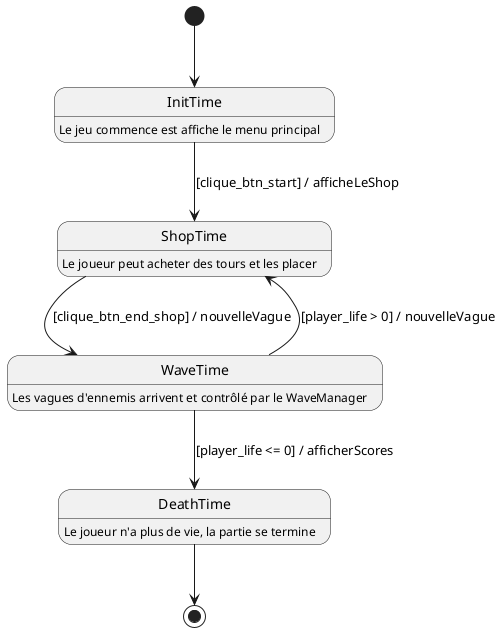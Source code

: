 @startuml "tower_defense_etat"
[*] --> InitTime
InitTime : Le jeu commence est affiche le menu principal

InitTime --> ShopTime : [clique_btn_start] / afficheLeShop
ShopTime : Le joueur peut acheter des tours et les placer

ShopTime --> WaveTime : [clique_btn_end_shop] / nouvelleVague
WaveTime : Les vagues d'ennemis arrivent et contrôlé par le WaveManager

WaveTime --> ShopTime : [player_life > 0] / nouvelleVague

WaveTime --> DeathTime : [player_life <= 0] / afficherScores
DeathTime : Le joueur n'a plus de vie, la partie se termine
DeathTime --> [*]
@enduml 